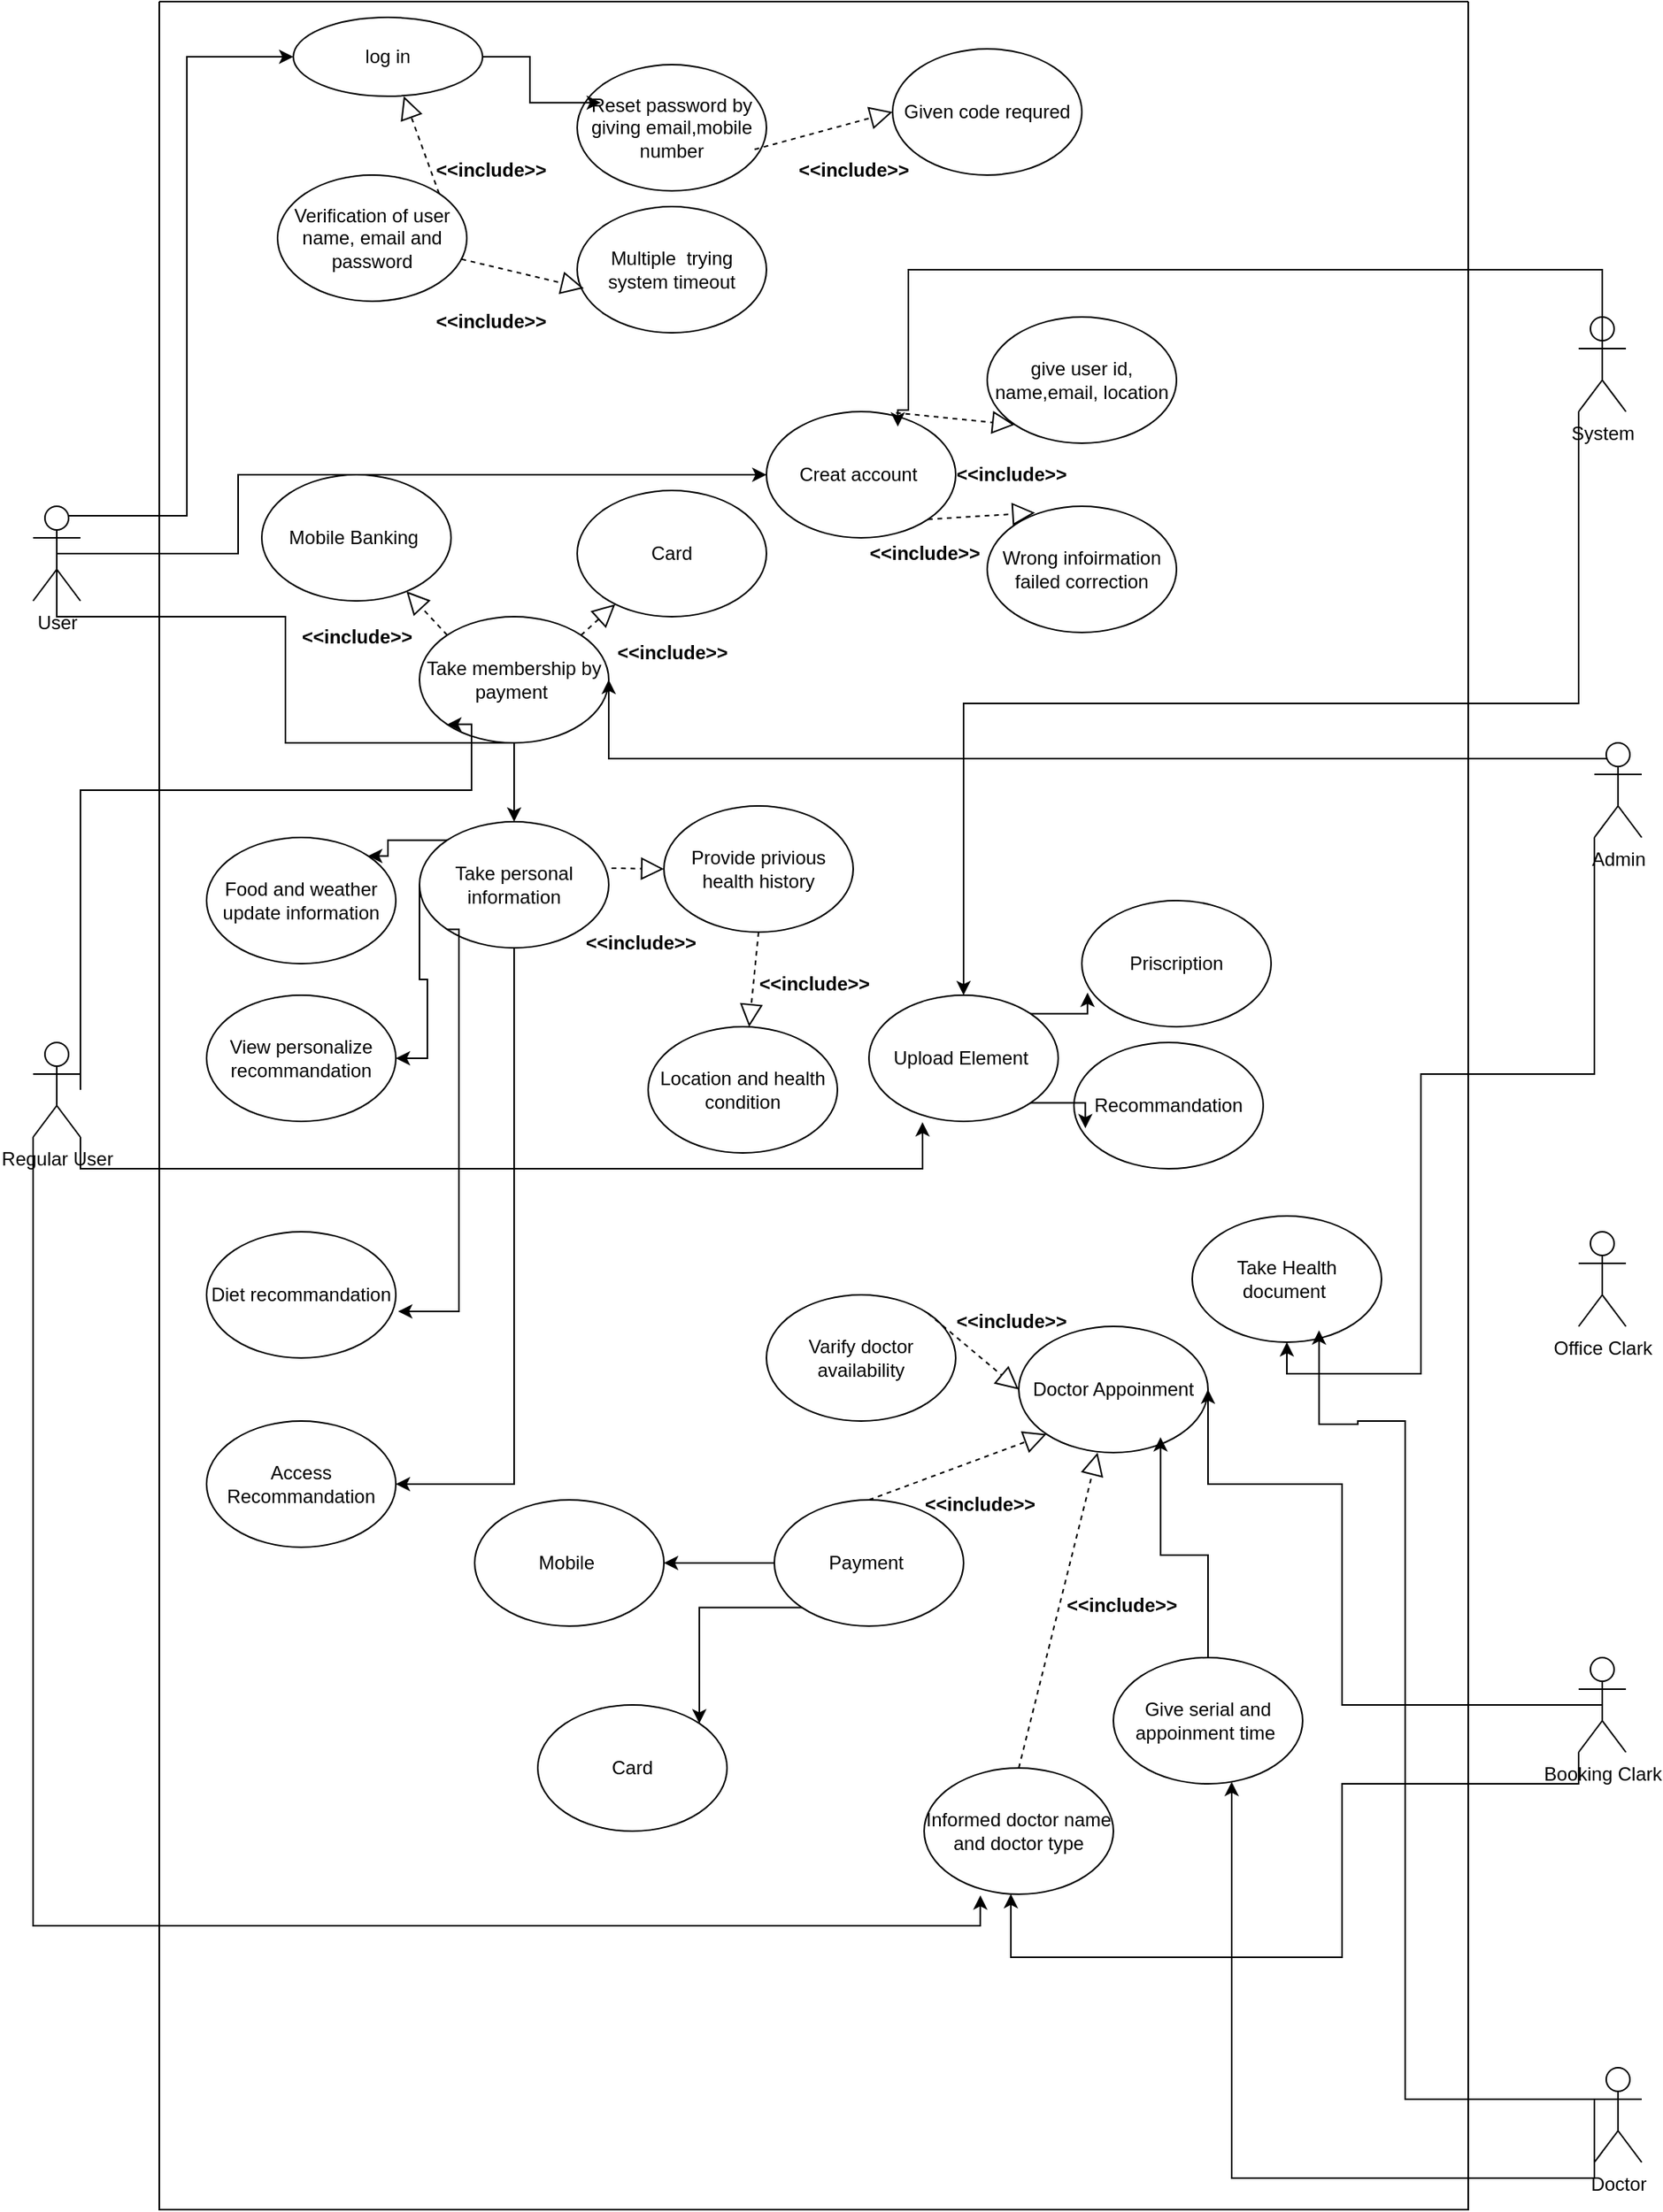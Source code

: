 <mxfile version="23.1.5" type="device">
  <diagram name="Page-1" id="J1yjtMlm2UrupPCMtr_4">
    <mxGraphModel dx="2947" dy="2365" grid="1" gridSize="10" guides="1" tooltips="1" connect="1" arrows="1" fold="1" page="1" pageScale="1" pageWidth="850" pageHeight="1100" math="0" shadow="0">
      <root>
        <mxCell id="0" />
        <mxCell id="1" parent="0" />
        <mxCell id="3tWvs2P_05VJ9NDby1cw-1" value="" style="swimlane;startSize=0;" vertex="1" parent="1">
          <mxGeometry x="-440" y="-810" width="830" height="1400" as="geometry" />
        </mxCell>
        <mxCell id="3tWvs2P_05VJ9NDby1cw-18" value="Verification of user name, email and password" style="ellipse;whiteSpace=wrap;html=1;" vertex="1" parent="3tWvs2P_05VJ9NDby1cw-1">
          <mxGeometry x="75" y="110" width="120" height="80" as="geometry" />
        </mxCell>
        <mxCell id="3tWvs2P_05VJ9NDby1cw-19" value="Multiple&amp;nbsp; trying system timeout" style="ellipse;whiteSpace=wrap;html=1;" vertex="1" parent="3tWvs2P_05VJ9NDby1cw-1">
          <mxGeometry x="265" y="130" width="120" height="80" as="geometry" />
        </mxCell>
        <mxCell id="3tWvs2P_05VJ9NDby1cw-20" value="log in" style="ellipse;whiteSpace=wrap;html=1;" vertex="1" parent="3tWvs2P_05VJ9NDby1cw-1">
          <mxGeometry x="85" y="10" width="120" height="50" as="geometry" />
        </mxCell>
        <mxCell id="3tWvs2P_05VJ9NDby1cw-21" value="Reset password by giving email,mobile number" style="ellipse;whiteSpace=wrap;html=1;" vertex="1" parent="3tWvs2P_05VJ9NDby1cw-1">
          <mxGeometry x="265" y="40" width="120" height="80" as="geometry" />
        </mxCell>
        <mxCell id="3tWvs2P_05VJ9NDby1cw-32" value="Given code requred" style="ellipse;whiteSpace=wrap;html=1;" vertex="1" parent="3tWvs2P_05VJ9NDby1cw-1">
          <mxGeometry x="465" y="30" width="120" height="80" as="geometry" />
        </mxCell>
        <mxCell id="3tWvs2P_05VJ9NDby1cw-31" value="Recommandation" style="ellipse;whiteSpace=wrap;html=1;" vertex="1" parent="3tWvs2P_05VJ9NDby1cw-1">
          <mxGeometry x="580" y="660" width="120" height="80" as="geometry" />
        </mxCell>
        <mxCell id="3tWvs2P_05VJ9NDby1cw-30" value="Take membership by payment&amp;nbsp;" style="ellipse;whiteSpace=wrap;html=1;" vertex="1" parent="3tWvs2P_05VJ9NDby1cw-1">
          <mxGeometry x="165" y="390" width="120" height="80" as="geometry" />
        </mxCell>
        <mxCell id="3tWvs2P_05VJ9NDby1cw-29" value="Priscription" style="ellipse;whiteSpace=wrap;html=1;" vertex="1" parent="3tWvs2P_05VJ9NDby1cw-1">
          <mxGeometry x="585" y="570" width="120" height="80" as="geometry" />
        </mxCell>
        <mxCell id="3tWvs2P_05VJ9NDby1cw-28" value="Mobile Banking&amp;nbsp;" style="ellipse;whiteSpace=wrap;html=1;" vertex="1" parent="3tWvs2P_05VJ9NDby1cw-1">
          <mxGeometry x="65" y="300" width="120" height="80" as="geometry" />
        </mxCell>
        <mxCell id="3tWvs2P_05VJ9NDby1cw-27" value="Upload Element&amp;nbsp;" style="ellipse;whiteSpace=wrap;html=1;" vertex="1" parent="3tWvs2P_05VJ9NDby1cw-1">
          <mxGeometry x="450" y="630" width="120" height="80" as="geometry" />
        </mxCell>
        <mxCell id="3tWvs2P_05VJ9NDby1cw-26" value="give user id, name,email, location" style="ellipse;whiteSpace=wrap;html=1;" vertex="1" parent="3tWvs2P_05VJ9NDby1cw-1">
          <mxGeometry x="525" y="200" width="120" height="80" as="geometry" />
        </mxCell>
        <mxCell id="3tWvs2P_05VJ9NDby1cw-25" value="Card" style="ellipse;whiteSpace=wrap;html=1;" vertex="1" parent="3tWvs2P_05VJ9NDby1cw-1">
          <mxGeometry x="265" y="310" width="120" height="80" as="geometry" />
        </mxCell>
        <mxCell id="3tWvs2P_05VJ9NDby1cw-24" value="Creat account&amp;nbsp;" style="ellipse;whiteSpace=wrap;html=1;" vertex="1" parent="3tWvs2P_05VJ9NDby1cw-1">
          <mxGeometry x="385" y="260" width="120" height="80" as="geometry" />
        </mxCell>
        <mxCell id="3tWvs2P_05VJ9NDby1cw-45" value="Diet recommandation" style="ellipse;whiteSpace=wrap;html=1;" vertex="1" parent="3tWvs2P_05VJ9NDby1cw-1">
          <mxGeometry x="30" y="780" width="120" height="80" as="geometry" />
        </mxCell>
        <mxCell id="3tWvs2P_05VJ9NDby1cw-44" value="Location and health condition" style="ellipse;whiteSpace=wrap;html=1;" vertex="1" parent="3tWvs2P_05VJ9NDby1cw-1">
          <mxGeometry x="310" y="650" width="120" height="80" as="geometry" />
        </mxCell>
        <mxCell id="3tWvs2P_05VJ9NDby1cw-43" value="Mobile&amp;nbsp;" style="ellipse;whiteSpace=wrap;html=1;" vertex="1" parent="3tWvs2P_05VJ9NDby1cw-1">
          <mxGeometry x="200" y="950" width="120" height="80" as="geometry" />
        </mxCell>
        <mxCell id="3tWvs2P_05VJ9NDby1cw-42" value="Varify doctor availability" style="ellipse;whiteSpace=wrap;html=1;" vertex="1" parent="3tWvs2P_05VJ9NDby1cw-1">
          <mxGeometry x="385" y="820" width="120" height="80" as="geometry" />
        </mxCell>
        <mxCell id="3tWvs2P_05VJ9NDby1cw-41" value="Doctor Appoinment" style="ellipse;whiteSpace=wrap;html=1;" vertex="1" parent="3tWvs2P_05VJ9NDby1cw-1">
          <mxGeometry x="545" y="840" width="120" height="80" as="geometry" />
        </mxCell>
        <mxCell id="3tWvs2P_05VJ9NDby1cw-113" style="edgeStyle=orthogonalEdgeStyle;rounded=0;orthogonalLoop=1;jettySize=auto;html=1;exitX=0;exitY=0.5;exitDx=0;exitDy=0;entryX=1;entryY=0.5;entryDx=0;entryDy=0;" edge="1" parent="3tWvs2P_05VJ9NDby1cw-1" source="3tWvs2P_05VJ9NDby1cw-40" target="3tWvs2P_05VJ9NDby1cw-43">
          <mxGeometry relative="1" as="geometry" />
        </mxCell>
        <mxCell id="3tWvs2P_05VJ9NDby1cw-114" style="edgeStyle=orthogonalEdgeStyle;rounded=0;orthogonalLoop=1;jettySize=auto;html=1;exitX=0;exitY=1;exitDx=0;exitDy=0;entryX=1;entryY=0;entryDx=0;entryDy=0;" edge="1" parent="3tWvs2P_05VJ9NDby1cw-1" source="3tWvs2P_05VJ9NDby1cw-40" target="3tWvs2P_05VJ9NDby1cw-46">
          <mxGeometry relative="1" as="geometry" />
        </mxCell>
        <mxCell id="3tWvs2P_05VJ9NDby1cw-40" value="Payment&amp;nbsp;" style="ellipse;whiteSpace=wrap;html=1;" vertex="1" parent="3tWvs2P_05VJ9NDby1cw-1">
          <mxGeometry x="390" y="950" width="120" height="80" as="geometry" />
        </mxCell>
        <mxCell id="3tWvs2P_05VJ9NDby1cw-39" value="Access Recommandation" style="ellipse;whiteSpace=wrap;html=1;" vertex="1" parent="3tWvs2P_05VJ9NDby1cw-1">
          <mxGeometry x="30" y="900" width="120" height="80" as="geometry" />
        </mxCell>
        <mxCell id="3tWvs2P_05VJ9NDby1cw-38" value="Food and weather update information" style="ellipse;whiteSpace=wrap;html=1;" vertex="1" parent="3tWvs2P_05VJ9NDby1cw-1">
          <mxGeometry x="30" y="530" width="120" height="80" as="geometry" />
        </mxCell>
        <mxCell id="3tWvs2P_05VJ9NDby1cw-37" value="View personalize recommandation" style="ellipse;whiteSpace=wrap;html=1;" vertex="1" parent="3tWvs2P_05VJ9NDby1cw-1">
          <mxGeometry x="30" y="630" width="120" height="80" as="geometry" />
        </mxCell>
        <mxCell id="3tWvs2P_05VJ9NDby1cw-35" value="Informed doctor name and doctor type" style="ellipse;whiteSpace=wrap;html=1;" vertex="1" parent="3tWvs2P_05VJ9NDby1cw-1">
          <mxGeometry x="485" y="1120" width="120" height="80" as="geometry" />
        </mxCell>
        <mxCell id="3tWvs2P_05VJ9NDby1cw-110" style="edgeStyle=orthogonalEdgeStyle;rounded=0;orthogonalLoop=1;jettySize=auto;html=1;exitX=0;exitY=0;exitDx=0;exitDy=0;entryX=1;entryY=0;entryDx=0;entryDy=0;" edge="1" parent="3tWvs2P_05VJ9NDby1cw-1" source="3tWvs2P_05VJ9NDby1cw-34" target="3tWvs2P_05VJ9NDby1cw-38">
          <mxGeometry relative="1" as="geometry" />
        </mxCell>
        <mxCell id="3tWvs2P_05VJ9NDby1cw-111" style="edgeStyle=orthogonalEdgeStyle;rounded=0;orthogonalLoop=1;jettySize=auto;html=1;exitX=0.5;exitY=1;exitDx=0;exitDy=0;entryX=1;entryY=0.5;entryDx=0;entryDy=0;" edge="1" parent="3tWvs2P_05VJ9NDby1cw-1" source="3tWvs2P_05VJ9NDby1cw-34" target="3tWvs2P_05VJ9NDby1cw-39">
          <mxGeometry relative="1" as="geometry" />
        </mxCell>
        <mxCell id="3tWvs2P_05VJ9NDby1cw-112" style="edgeStyle=orthogonalEdgeStyle;rounded=0;orthogonalLoop=1;jettySize=auto;html=1;exitX=0;exitY=0.5;exitDx=0;exitDy=0;entryX=1;entryY=0.5;entryDx=0;entryDy=0;" edge="1" parent="3tWvs2P_05VJ9NDby1cw-1" source="3tWvs2P_05VJ9NDby1cw-34" target="3tWvs2P_05VJ9NDby1cw-37">
          <mxGeometry relative="1" as="geometry">
            <Array as="points">
              <mxPoint x="165" y="620" />
              <mxPoint x="170" y="620" />
              <mxPoint x="170" y="670" />
            </Array>
          </mxGeometry>
        </mxCell>
        <mxCell id="3tWvs2P_05VJ9NDby1cw-34" value="Take personal information" style="ellipse;whiteSpace=wrap;html=1;" vertex="1" parent="3tWvs2P_05VJ9NDby1cw-1">
          <mxGeometry x="165" y="520" width="120" height="80" as="geometry" />
        </mxCell>
        <mxCell id="3tWvs2P_05VJ9NDby1cw-46" value="Card" style="ellipse;whiteSpace=wrap;html=1;" vertex="1" parent="3tWvs2P_05VJ9NDby1cw-1">
          <mxGeometry x="240" y="1080" width="120" height="80" as="geometry" />
        </mxCell>
        <mxCell id="3tWvs2P_05VJ9NDby1cw-48" value="Give serial and appoinment time&amp;nbsp;" style="ellipse;whiteSpace=wrap;html=1;" vertex="1" parent="3tWvs2P_05VJ9NDby1cw-1">
          <mxGeometry x="605" y="1050" width="120" height="80" as="geometry" />
        </mxCell>
        <mxCell id="3tWvs2P_05VJ9NDby1cw-47" value="Take Health document&amp;nbsp;" style="ellipse;whiteSpace=wrap;html=1;" vertex="1" parent="3tWvs2P_05VJ9NDby1cw-1">
          <mxGeometry x="655" y="770" width="120" height="80" as="geometry" />
        </mxCell>
        <mxCell id="3tWvs2P_05VJ9NDby1cw-55" value="" style="endArrow=block;dashed=1;endFill=0;endSize=12;html=1;rounded=0;exitX=1;exitY=0;exitDx=0;exitDy=0;" edge="1" parent="3tWvs2P_05VJ9NDby1cw-1" source="3tWvs2P_05VJ9NDby1cw-18">
          <mxGeometry width="160" relative="1" as="geometry">
            <mxPoint x="155" y="70" as="sourcePoint" />
            <mxPoint x="155" y="60" as="targetPoint" />
          </mxGeometry>
        </mxCell>
        <mxCell id="3tWvs2P_05VJ9NDby1cw-58" value="" style="endArrow=block;dashed=1;endFill=0;endSize=12;html=1;rounded=0;entryX=0.035;entryY=0.647;entryDx=0;entryDy=0;entryPerimeter=0;" edge="1" parent="3tWvs2P_05VJ9NDby1cw-1" source="3tWvs2P_05VJ9NDby1cw-18" target="3tWvs2P_05VJ9NDby1cw-19">
          <mxGeometry width="160" relative="1" as="geometry">
            <mxPoint x="115" y="190" as="sourcePoint" />
            <mxPoint x="275" y="190" as="targetPoint" />
          </mxGeometry>
        </mxCell>
        <mxCell id="3tWvs2P_05VJ9NDby1cw-59" value="" style="endArrow=block;dashed=1;endFill=0;endSize=12;html=1;rounded=0;exitX=0.937;exitY=0.672;exitDx=0;exitDy=0;entryX=0;entryY=0.5;entryDx=0;entryDy=0;exitPerimeter=0;" edge="1" parent="3tWvs2P_05VJ9NDby1cw-1" source="3tWvs2P_05VJ9NDby1cw-21" target="3tWvs2P_05VJ9NDby1cw-32">
          <mxGeometry width="160" relative="1" as="geometry">
            <mxPoint x="125" y="200" as="sourcePoint" />
            <mxPoint x="285" y="200" as="targetPoint" />
          </mxGeometry>
        </mxCell>
        <mxCell id="3tWvs2P_05VJ9NDby1cw-60" value="" style="endArrow=block;dashed=1;endFill=0;endSize=12;html=1;rounded=0;exitX=0.685;exitY=0.009;exitDx=0;exitDy=0;exitPerimeter=0;entryX=0;entryY=1;entryDx=0;entryDy=0;" edge="1" parent="3tWvs2P_05VJ9NDby1cw-1" source="3tWvs2P_05VJ9NDby1cw-24" target="3tWvs2P_05VJ9NDby1cw-26">
          <mxGeometry width="160" relative="1" as="geometry">
            <mxPoint x="135" y="220" as="sourcePoint" />
            <mxPoint x="295" y="220" as="targetPoint" />
          </mxGeometry>
        </mxCell>
        <mxCell id="3tWvs2P_05VJ9NDby1cw-65" value="" style="endArrow=block;dashed=1;endFill=0;endSize=12;html=1;rounded=0;exitX=0;exitY=0;exitDx=0;exitDy=0;" edge="1" parent="3tWvs2P_05VJ9NDby1cw-1" source="3tWvs2P_05VJ9NDby1cw-30" target="3tWvs2P_05VJ9NDby1cw-28">
          <mxGeometry width="160" relative="1" as="geometry">
            <mxPoint x="165" y="200" as="sourcePoint" />
            <mxPoint x="325" y="200" as="targetPoint" />
          </mxGeometry>
        </mxCell>
        <mxCell id="3tWvs2P_05VJ9NDby1cw-64" value="" style="endArrow=block;dashed=1;endFill=0;endSize=12;html=1;rounded=0;exitX=1;exitY=0;exitDx=0;exitDy=0;" edge="1" parent="3tWvs2P_05VJ9NDby1cw-1" source="3tWvs2P_05VJ9NDby1cw-30" target="3tWvs2P_05VJ9NDby1cw-25">
          <mxGeometry width="160" relative="1" as="geometry">
            <mxPoint x="155" y="190" as="sourcePoint" />
            <mxPoint x="315" y="190" as="targetPoint" />
          </mxGeometry>
        </mxCell>
        <mxCell id="3tWvs2P_05VJ9NDby1cw-82" value="" style="endArrow=block;dashed=1;endFill=0;endSize=12;html=1;rounded=0;exitX=1.015;exitY=0.368;exitDx=0;exitDy=0;entryX=0;entryY=0.5;entryDx=0;entryDy=0;exitPerimeter=0;" edge="1" parent="3tWvs2P_05VJ9NDby1cw-1" source="3tWvs2P_05VJ9NDby1cw-34" target="3tWvs2P_05VJ9NDby1cw-33">
          <mxGeometry width="160" relative="1" as="geometry">
            <mxPoint x="245" y="300" as="sourcePoint" />
            <mxPoint x="405" y="300" as="targetPoint" />
          </mxGeometry>
        </mxCell>
        <mxCell id="3tWvs2P_05VJ9NDby1cw-83" value="" style="endArrow=block;dashed=1;endFill=0;endSize=12;html=1;rounded=0;exitX=0.5;exitY=1;exitDx=0;exitDy=0;" edge="1" parent="3tWvs2P_05VJ9NDby1cw-1" source="3tWvs2P_05VJ9NDby1cw-33" target="3tWvs2P_05VJ9NDby1cw-44">
          <mxGeometry width="160" relative="1" as="geometry">
            <mxPoint x="255" y="310" as="sourcePoint" />
            <mxPoint x="370" y="650" as="targetPoint" />
          </mxGeometry>
        </mxCell>
        <mxCell id="3tWvs2P_05VJ9NDby1cw-85" value="" style="endArrow=block;dashed=1;endFill=0;endSize=12;html=1;rounded=0;exitX=0.5;exitY=0;exitDx=0;exitDy=0;" edge="1" parent="3tWvs2P_05VJ9NDby1cw-1" source="3tWvs2P_05VJ9NDby1cw-35">
          <mxGeometry width="160" relative="1" as="geometry">
            <mxPoint x="65" y="1300" as="sourcePoint" />
            <mxPoint x="595" y="920" as="targetPoint" />
          </mxGeometry>
        </mxCell>
        <mxCell id="3tWvs2P_05VJ9NDby1cw-87" value="" style="endArrow=block;dashed=1;endFill=0;endSize=12;html=1;rounded=0;exitX=0.5;exitY=0;exitDx=0;exitDy=0;entryX=0;entryY=1;entryDx=0;entryDy=0;" edge="1" parent="3tWvs2P_05VJ9NDby1cw-1" source="3tWvs2P_05VJ9NDby1cw-40" target="3tWvs2P_05VJ9NDby1cw-41">
          <mxGeometry width="160" relative="1" as="geometry">
            <mxPoint x="75" y="1310" as="sourcePoint" />
            <mxPoint x="235" y="1310" as="targetPoint" />
          </mxGeometry>
        </mxCell>
        <mxCell id="3tWvs2P_05VJ9NDby1cw-92" value="" style="endArrow=block;dashed=1;endFill=0;endSize=12;html=1;rounded=0;exitX=1;exitY=0;exitDx=0;exitDy=0;entryX=0;entryY=0.5;entryDx=0;entryDy=0;" edge="1" parent="3tWvs2P_05VJ9NDby1cw-1" source="3tWvs2P_05VJ9NDby1cw-42" target="3tWvs2P_05VJ9NDby1cw-41">
          <mxGeometry width="160" relative="1" as="geometry">
            <mxPoint x="535" y="1020" as="sourcePoint" />
            <mxPoint x="605" y="930" as="targetPoint" />
          </mxGeometry>
        </mxCell>
        <mxCell id="3tWvs2P_05VJ9NDby1cw-94" style="edgeStyle=orthogonalEdgeStyle;rounded=0;orthogonalLoop=1;jettySize=auto;html=1;exitX=0.5;exitY=0;exitDx=0;exitDy=0;entryX=0.749;entryY=0.878;entryDx=0;entryDy=0;entryPerimeter=0;" edge="1" parent="3tWvs2P_05VJ9NDby1cw-1" source="3tWvs2P_05VJ9NDby1cw-48" target="3tWvs2P_05VJ9NDby1cw-41">
          <mxGeometry relative="1" as="geometry" />
        </mxCell>
        <mxCell id="3tWvs2P_05VJ9NDby1cw-99" style="edgeStyle=orthogonalEdgeStyle;rounded=0;orthogonalLoop=1;jettySize=auto;html=1;exitX=1;exitY=0.5;exitDx=0;exitDy=0;entryX=0.125;entryY=0.301;entryDx=0;entryDy=0;entryPerimeter=0;" edge="1" parent="3tWvs2P_05VJ9NDby1cw-1" source="3tWvs2P_05VJ9NDby1cw-20" target="3tWvs2P_05VJ9NDby1cw-21">
          <mxGeometry relative="1" as="geometry" />
        </mxCell>
        <mxCell id="3tWvs2P_05VJ9NDby1cw-23" value="Wrong infoirmation failed correction" style="ellipse;whiteSpace=wrap;html=1;" vertex="1" parent="3tWvs2P_05VJ9NDby1cw-1">
          <mxGeometry x="525" y="320" width="120" height="80" as="geometry" />
        </mxCell>
        <mxCell id="3tWvs2P_05VJ9NDby1cw-61" value="" style="endArrow=block;dashed=1;endFill=0;endSize=12;html=1;rounded=0;exitX=1;exitY=1;exitDx=0;exitDy=0;entryX=0.253;entryY=0.051;entryDx=0;entryDy=0;entryPerimeter=0;" edge="1" parent="3tWvs2P_05VJ9NDby1cw-1" source="3tWvs2P_05VJ9NDby1cw-24" target="3tWvs2P_05VJ9NDby1cw-23">
          <mxGeometry width="160" relative="1" as="geometry">
            <mxPoint x="145" y="230" as="sourcePoint" />
            <mxPoint x="305" y="230" as="targetPoint" />
          </mxGeometry>
        </mxCell>
        <mxCell id="3tWvs2P_05VJ9NDby1cw-33" value="Provide privious health history" style="ellipse;whiteSpace=wrap;html=1;" vertex="1" parent="3tWvs2P_05VJ9NDby1cw-1">
          <mxGeometry x="320" y="510" width="120" height="80" as="geometry" />
        </mxCell>
        <mxCell id="3tWvs2P_05VJ9NDby1cw-105" style="edgeStyle=orthogonalEdgeStyle;rounded=0;orthogonalLoop=1;jettySize=auto;html=1;exitX=1;exitY=0;exitDx=0;exitDy=0;entryX=0.03;entryY=0.73;entryDx=0;entryDy=0;entryPerimeter=0;" edge="1" parent="3tWvs2P_05VJ9NDby1cw-1" source="3tWvs2P_05VJ9NDby1cw-27" target="3tWvs2P_05VJ9NDby1cw-29">
          <mxGeometry relative="1" as="geometry" />
        </mxCell>
        <mxCell id="3tWvs2P_05VJ9NDby1cw-106" style="edgeStyle=orthogonalEdgeStyle;rounded=0;orthogonalLoop=1;jettySize=auto;html=1;exitX=1;exitY=1;exitDx=0;exitDy=0;entryX=0.06;entryY=0.679;entryDx=0;entryDy=0;entryPerimeter=0;" edge="1" parent="3tWvs2P_05VJ9NDby1cw-1" source="3tWvs2P_05VJ9NDby1cw-27" target="3tWvs2P_05VJ9NDby1cw-31">
          <mxGeometry relative="1" as="geometry" />
        </mxCell>
        <mxCell id="3tWvs2P_05VJ9NDby1cw-108" style="edgeStyle=orthogonalEdgeStyle;rounded=0;orthogonalLoop=1;jettySize=auto;html=1;exitX=0;exitY=1;exitDx=0;exitDy=0;entryX=1.012;entryY=0.631;entryDx=0;entryDy=0;entryPerimeter=0;" edge="1" parent="3tWvs2P_05VJ9NDby1cw-1" source="3tWvs2P_05VJ9NDby1cw-34" target="3tWvs2P_05VJ9NDby1cw-45">
          <mxGeometry relative="1" as="geometry">
            <Array as="points">
              <mxPoint x="190" y="588" />
              <mxPoint x="190" y="830" />
            </Array>
          </mxGeometry>
        </mxCell>
        <mxCell id="3tWvs2P_05VJ9NDby1cw-123" value="&amp;lt;&amp;lt;include&amp;gt;&amp;gt;" style="text;align=center;fontStyle=1;verticalAlign=middle;spacingLeft=3;spacingRight=3;strokeColor=none;rotatable=0;points=[[0,0.5],[1,0.5]];portConstraint=eastwest;html=1;" vertex="1" parent="3tWvs2P_05VJ9NDby1cw-1">
          <mxGeometry x="170" y="94" width="80" height="26" as="geometry" />
        </mxCell>
        <mxCell id="3tWvs2P_05VJ9NDby1cw-122" value="&amp;lt;&amp;lt;include&amp;gt;&amp;gt;" style="text;align=center;fontStyle=1;verticalAlign=middle;spacingLeft=3;spacingRight=3;strokeColor=none;rotatable=0;points=[[0,0.5],[1,0.5]];portConstraint=eastwest;html=1;" vertex="1" parent="3tWvs2P_05VJ9NDby1cw-1">
          <mxGeometry x="170" y="190" width="80" height="26" as="geometry" />
        </mxCell>
        <mxCell id="3tWvs2P_05VJ9NDby1cw-121" value="&amp;lt;&amp;lt;include&amp;gt;&amp;gt;" style="text;align=center;fontStyle=1;verticalAlign=middle;spacingLeft=3;spacingRight=3;strokeColor=none;rotatable=0;points=[[0,0.5],[1,0.5]];portConstraint=eastwest;html=1;" vertex="1" parent="3tWvs2P_05VJ9NDby1cw-1">
          <mxGeometry x="400" y="94" width="80" height="26" as="geometry" />
        </mxCell>
        <mxCell id="3tWvs2P_05VJ9NDby1cw-120" value="&amp;lt;&amp;lt;include&amp;gt;&amp;gt;" style="text;align=center;fontStyle=1;verticalAlign=middle;spacingLeft=3;spacingRight=3;strokeColor=none;rotatable=0;points=[[0,0.5],[1,0.5]];portConstraint=eastwest;html=1;" vertex="1" parent="3tWvs2P_05VJ9NDby1cw-1">
          <mxGeometry x="500" y="287" width="80" height="26" as="geometry" />
        </mxCell>
        <mxCell id="3tWvs2P_05VJ9NDby1cw-119" value="&amp;lt;&amp;lt;include&amp;gt;&amp;gt;" style="text;align=center;fontStyle=1;verticalAlign=middle;spacingLeft=3;spacingRight=3;strokeColor=none;rotatable=0;points=[[0,0.5],[1,0.5]];portConstraint=eastwest;html=1;" vertex="1" parent="3tWvs2P_05VJ9NDby1cw-1">
          <mxGeometry x="445" y="337" width="80" height="26" as="geometry" />
        </mxCell>
        <mxCell id="3tWvs2P_05VJ9NDby1cw-118" value="&amp;lt;&amp;lt;include&amp;gt;&amp;gt;" style="text;align=center;fontStyle=1;verticalAlign=middle;spacingLeft=3;spacingRight=3;strokeColor=none;rotatable=0;points=[[0,0.5],[1,0.5]];portConstraint=eastwest;html=1;" vertex="1" parent="3tWvs2P_05VJ9NDby1cw-1">
          <mxGeometry x="85" y="390" width="80" height="26" as="geometry" />
        </mxCell>
        <mxCell id="3tWvs2P_05VJ9NDby1cw-117" value="&amp;lt;&amp;lt;include&amp;gt;&amp;gt;" style="text;align=center;fontStyle=1;verticalAlign=middle;spacingLeft=3;spacingRight=3;strokeColor=none;rotatable=0;points=[[0,0.5],[1,0.5]];portConstraint=eastwest;html=1;" vertex="1" parent="3tWvs2P_05VJ9NDby1cw-1">
          <mxGeometry x="285" y="400" width="80" height="26" as="geometry" />
        </mxCell>
        <mxCell id="3tWvs2P_05VJ9NDby1cw-129" value="&amp;lt;&amp;lt;include&amp;gt;&amp;gt;" style="text;align=center;fontStyle=1;verticalAlign=middle;spacingLeft=3;spacingRight=3;strokeColor=none;rotatable=0;points=[[0,0.5],[1,0.5]];portConstraint=eastwest;html=1;" vertex="1" parent="3tWvs2P_05VJ9NDby1cw-1">
          <mxGeometry x="265" y="584" width="80" height="26" as="geometry" />
        </mxCell>
        <mxCell id="3tWvs2P_05VJ9NDby1cw-128" value="&amp;lt;&amp;lt;include&amp;gt;&amp;gt;" style="text;align=center;fontStyle=1;verticalAlign=middle;spacingLeft=3;spacingRight=3;strokeColor=none;rotatable=0;points=[[0,0.5],[1,0.5]];portConstraint=eastwest;html=1;" vertex="1" parent="3tWvs2P_05VJ9NDby1cw-1">
          <mxGeometry x="375" y="610" width="80" height="26" as="geometry" />
        </mxCell>
        <mxCell id="3tWvs2P_05VJ9NDby1cw-127" value="&amp;lt;&amp;lt;include&amp;gt;&amp;gt;" style="text;align=center;fontStyle=1;verticalAlign=middle;spacingLeft=3;spacingRight=3;strokeColor=none;rotatable=0;points=[[0,0.5],[1,0.5]];portConstraint=eastwest;html=1;" vertex="1" parent="3tWvs2P_05VJ9NDby1cw-1">
          <mxGeometry x="500" y="824" width="80" height="26" as="geometry" />
        </mxCell>
        <mxCell id="3tWvs2P_05VJ9NDby1cw-126" value="&amp;lt;&amp;lt;include&amp;gt;&amp;gt;" style="text;align=center;fontStyle=1;verticalAlign=middle;spacingLeft=3;spacingRight=3;strokeColor=none;rotatable=0;points=[[0,0.5],[1,0.5]];portConstraint=eastwest;html=1;" vertex="1" parent="3tWvs2P_05VJ9NDby1cw-1">
          <mxGeometry x="480" y="940" width="80" height="26" as="geometry" />
        </mxCell>
        <mxCell id="3tWvs2P_05VJ9NDby1cw-125" value="&amp;lt;&amp;lt;include&amp;gt;&amp;gt;" style="text;align=center;fontStyle=1;verticalAlign=middle;spacingLeft=3;spacingRight=3;strokeColor=none;rotatable=0;points=[[0,0.5],[1,0.5]];portConstraint=eastwest;html=1;" vertex="1" parent="3tWvs2P_05VJ9NDby1cw-1">
          <mxGeometry x="570" y="1004" width="80" height="26" as="geometry" />
        </mxCell>
        <mxCell id="3tWvs2P_05VJ9NDby1cw-53" style="edgeStyle=orthogonalEdgeStyle;rounded=0;orthogonalLoop=1;jettySize=auto;html=1;exitX=0.5;exitY=0.5;exitDx=0;exitDy=0;exitPerimeter=0;" edge="1" parent="1" source="3tWvs2P_05VJ9NDby1cw-11" target="3tWvs2P_05VJ9NDby1cw-24">
          <mxGeometry relative="1" as="geometry">
            <Array as="points">
              <mxPoint x="-390" y="-460" />
              <mxPoint x="-390" y="-510" />
            </Array>
          </mxGeometry>
        </mxCell>
        <mxCell id="3tWvs2P_05VJ9NDby1cw-54" style="edgeStyle=orthogonalEdgeStyle;rounded=0;orthogonalLoop=1;jettySize=auto;html=1;exitX=0.5;exitY=0.5;exitDx=0;exitDy=0;exitPerimeter=0;" edge="1" parent="1" source="3tWvs2P_05VJ9NDby1cw-11" target="3tWvs2P_05VJ9NDby1cw-34">
          <mxGeometry relative="1" as="geometry">
            <Array as="points">
              <mxPoint x="-505" y="-420" />
              <mxPoint x="-360" y="-420" />
              <mxPoint x="-360" y="-340" />
            </Array>
          </mxGeometry>
        </mxCell>
        <mxCell id="3tWvs2P_05VJ9NDby1cw-116" style="edgeStyle=orthogonalEdgeStyle;rounded=0;orthogonalLoop=1;jettySize=auto;html=1;exitX=0.75;exitY=0.1;exitDx=0;exitDy=0;exitPerimeter=0;entryX=0;entryY=0.5;entryDx=0;entryDy=0;" edge="1" parent="1" source="3tWvs2P_05VJ9NDby1cw-11" target="3tWvs2P_05VJ9NDby1cw-20">
          <mxGeometry relative="1" as="geometry" />
        </mxCell>
        <mxCell id="3tWvs2P_05VJ9NDby1cw-11" value="User" style="shape=umlActor;verticalLabelPosition=bottom;verticalAlign=top;html=1;outlineConnect=0;" vertex="1" parent="1">
          <mxGeometry x="-520" y="-490" width="30" height="60" as="geometry" />
        </mxCell>
        <mxCell id="3tWvs2P_05VJ9NDby1cw-63" style="edgeStyle=orthogonalEdgeStyle;rounded=0;orthogonalLoop=1;jettySize=auto;html=1;entryX=0;entryY=1;entryDx=0;entryDy=0;" edge="1" parent="1" target="3tWvs2P_05VJ9NDby1cw-30">
          <mxGeometry relative="1" as="geometry">
            <mxPoint x="-490" y="-120" as="sourcePoint" />
            <Array as="points">
              <mxPoint x="-490" y="-310" />
              <mxPoint x="-242" y="-310" />
            </Array>
          </mxGeometry>
        </mxCell>
        <mxCell id="3tWvs2P_05VJ9NDby1cw-12" value="Regular User" style="shape=umlActor;verticalLabelPosition=bottom;verticalAlign=top;html=1;outlineConnect=0;" vertex="1" parent="1">
          <mxGeometry x="-520" y="-150" width="30" height="60" as="geometry" />
        </mxCell>
        <mxCell id="3tWvs2P_05VJ9NDby1cw-107" style="edgeStyle=orthogonalEdgeStyle;rounded=0;orthogonalLoop=1;jettySize=auto;html=1;exitX=0;exitY=1;exitDx=0;exitDy=0;exitPerimeter=0;entryX=0.5;entryY=0;entryDx=0;entryDy=0;" edge="1" parent="1" source="3tWvs2P_05VJ9NDby1cw-13" target="3tWvs2P_05VJ9NDby1cw-27">
          <mxGeometry relative="1" as="geometry" />
        </mxCell>
        <mxCell id="3tWvs2P_05VJ9NDby1cw-13" value="System" style="shape=umlActor;verticalLabelPosition=bottom;verticalAlign=top;html=1;outlineConnect=0;" vertex="1" parent="1">
          <mxGeometry x="460" y="-610" width="30" height="60" as="geometry" />
        </mxCell>
        <mxCell id="3tWvs2P_05VJ9NDby1cw-66" style="edgeStyle=orthogonalEdgeStyle;rounded=0;orthogonalLoop=1;jettySize=auto;html=1;exitX=0.5;exitY=0.5;exitDx=0;exitDy=0;exitPerimeter=0;entryX=1;entryY=0.5;entryDx=0;entryDy=0;" edge="1" parent="1" source="3tWvs2P_05VJ9NDby1cw-14" target="3tWvs2P_05VJ9NDby1cw-30">
          <mxGeometry relative="1" as="geometry">
            <mxPoint x="-150" y="-190" as="targetPoint" />
            <Array as="points">
              <mxPoint x="485" y="-330" />
            </Array>
          </mxGeometry>
        </mxCell>
        <mxCell id="3tWvs2P_05VJ9NDby1cw-90" style="edgeStyle=orthogonalEdgeStyle;rounded=0;orthogonalLoop=1;jettySize=auto;html=1;exitX=0;exitY=1;exitDx=0;exitDy=0;exitPerimeter=0;" edge="1" parent="1" source="3tWvs2P_05VJ9NDby1cw-14" target="3tWvs2P_05VJ9NDby1cw-47">
          <mxGeometry relative="1" as="geometry">
            <Array as="points">
              <mxPoint x="470" y="-130" />
              <mxPoint x="360" y="-130" />
              <mxPoint x="360" y="60" />
            </Array>
          </mxGeometry>
        </mxCell>
        <mxCell id="3tWvs2P_05VJ9NDby1cw-14" value="Admin" style="shape=umlActor;verticalLabelPosition=bottom;verticalAlign=top;html=1;outlineConnect=0;" vertex="1" parent="1">
          <mxGeometry x="470" y="-340" width="30" height="60" as="geometry" />
        </mxCell>
        <mxCell id="3tWvs2P_05VJ9NDby1cw-15" value="Office Clark" style="shape=umlActor;verticalLabelPosition=bottom;verticalAlign=top;html=1;outlineConnect=0;" vertex="1" parent="1">
          <mxGeometry x="460" y="-30" width="30" height="60" as="geometry" />
        </mxCell>
        <mxCell id="3tWvs2P_05VJ9NDby1cw-84" style="edgeStyle=orthogonalEdgeStyle;rounded=0;orthogonalLoop=1;jettySize=auto;html=1;exitX=0.5;exitY=0.5;exitDx=0;exitDy=0;exitPerimeter=0;entryX=1;entryY=0.5;entryDx=0;entryDy=0;" edge="1" parent="1" source="3tWvs2P_05VJ9NDby1cw-16" target="3tWvs2P_05VJ9NDby1cw-41">
          <mxGeometry relative="1" as="geometry">
            <Array as="points">
              <mxPoint x="310" y="270" />
              <mxPoint x="310" y="130" />
            </Array>
          </mxGeometry>
        </mxCell>
        <mxCell id="3tWvs2P_05VJ9NDby1cw-97" style="edgeStyle=orthogonalEdgeStyle;rounded=0;orthogonalLoop=1;jettySize=auto;html=1;exitX=0;exitY=1;exitDx=0;exitDy=0;exitPerimeter=0;" edge="1" parent="1" source="3tWvs2P_05VJ9NDby1cw-16" target="3tWvs2P_05VJ9NDby1cw-35">
          <mxGeometry relative="1" as="geometry">
            <Array as="points">
              <mxPoint x="460" y="320" />
              <mxPoint x="310" y="320" />
              <mxPoint x="310" y="430" />
              <mxPoint x="100" y="430" />
            </Array>
          </mxGeometry>
        </mxCell>
        <mxCell id="3tWvs2P_05VJ9NDby1cw-16" value="Booking Clark" style="shape=umlActor;verticalLabelPosition=bottom;verticalAlign=top;html=1;outlineConnect=0;" vertex="1" parent="1">
          <mxGeometry x="460" y="240" width="30" height="60" as="geometry" />
        </mxCell>
        <mxCell id="3tWvs2P_05VJ9NDby1cw-93" style="edgeStyle=orthogonalEdgeStyle;rounded=0;orthogonalLoop=1;jettySize=auto;html=1;exitX=0;exitY=0.333;exitDx=0;exitDy=0;exitPerimeter=0;" edge="1" parent="1" source="3tWvs2P_05VJ9NDby1cw-17" target="3tWvs2P_05VJ9NDby1cw-48">
          <mxGeometry relative="1" as="geometry">
            <Array as="points">
              <mxPoint x="470" y="570" />
              <mxPoint x="240" y="570" />
            </Array>
          </mxGeometry>
        </mxCell>
        <mxCell id="3tWvs2P_05VJ9NDby1cw-17" value="Doctor" style="shape=umlActor;verticalLabelPosition=bottom;verticalAlign=top;html=1;outlineConnect=0;" vertex="1" parent="1">
          <mxGeometry x="470" y="500" width="30" height="60" as="geometry" />
        </mxCell>
        <mxCell id="3tWvs2P_05VJ9NDby1cw-91" style="edgeStyle=orthogonalEdgeStyle;rounded=0;orthogonalLoop=1;jettySize=auto;html=1;exitX=0;exitY=0.333;exitDx=0;exitDy=0;exitPerimeter=0;entryX=0.67;entryY=0.906;entryDx=0;entryDy=0;entryPerimeter=0;" edge="1" parent="1" source="3tWvs2P_05VJ9NDby1cw-17" target="3tWvs2P_05VJ9NDby1cw-47">
          <mxGeometry relative="1" as="geometry">
            <mxPoint x="507.5" y="340" as="sourcePoint" />
            <mxPoint x="320" y="140" as="targetPoint" />
            <Array as="points">
              <mxPoint x="350" y="520" />
              <mxPoint x="350" y="90" />
              <mxPoint x="320" y="90" />
              <mxPoint x="320" y="92" />
            </Array>
          </mxGeometry>
        </mxCell>
        <mxCell id="3tWvs2P_05VJ9NDby1cw-100" value="" style="edgeStyle=orthogonalEdgeStyle;rounded=0;orthogonalLoop=1;jettySize=auto;html=1;exitX=0.5;exitY=0.5;exitDx=0;exitDy=0;exitPerimeter=0;entryX=0.694;entryY=0.118;entryDx=0;entryDy=0;entryPerimeter=0;" edge="1" parent="1" source="3tWvs2P_05VJ9NDby1cw-13" target="3tWvs2P_05VJ9NDby1cw-24">
          <mxGeometry relative="1" as="geometry">
            <mxPoint x="475" y="-580" as="sourcePoint" />
            <mxPoint x="35" y="-500" as="targetPoint" />
            <Array as="points">
              <mxPoint x="475" y="-640" />
              <mxPoint x="35" y="-640" />
              <mxPoint x="35" y="-551" />
            </Array>
          </mxGeometry>
        </mxCell>
        <mxCell id="3tWvs2P_05VJ9NDby1cw-104" style="edgeStyle=orthogonalEdgeStyle;rounded=0;orthogonalLoop=1;jettySize=auto;html=1;exitX=1;exitY=1;exitDx=0;exitDy=0;exitPerimeter=0;entryX=0.283;entryY=1.006;entryDx=0;entryDy=0;entryPerimeter=0;" edge="1" parent="1" source="3tWvs2P_05VJ9NDby1cw-12" target="3tWvs2P_05VJ9NDby1cw-27">
          <mxGeometry relative="1" as="geometry" />
        </mxCell>
        <mxCell id="3tWvs2P_05VJ9NDby1cw-115" style="edgeStyle=orthogonalEdgeStyle;rounded=0;orthogonalLoop=1;jettySize=auto;html=1;exitX=0;exitY=1;exitDx=0;exitDy=0;exitPerimeter=0;entryX=0.297;entryY=1.009;entryDx=0;entryDy=0;entryPerimeter=0;" edge="1" parent="1" source="3tWvs2P_05VJ9NDby1cw-12" target="3tWvs2P_05VJ9NDby1cw-35">
          <mxGeometry relative="1" as="geometry" />
        </mxCell>
      </root>
    </mxGraphModel>
  </diagram>
</mxfile>
